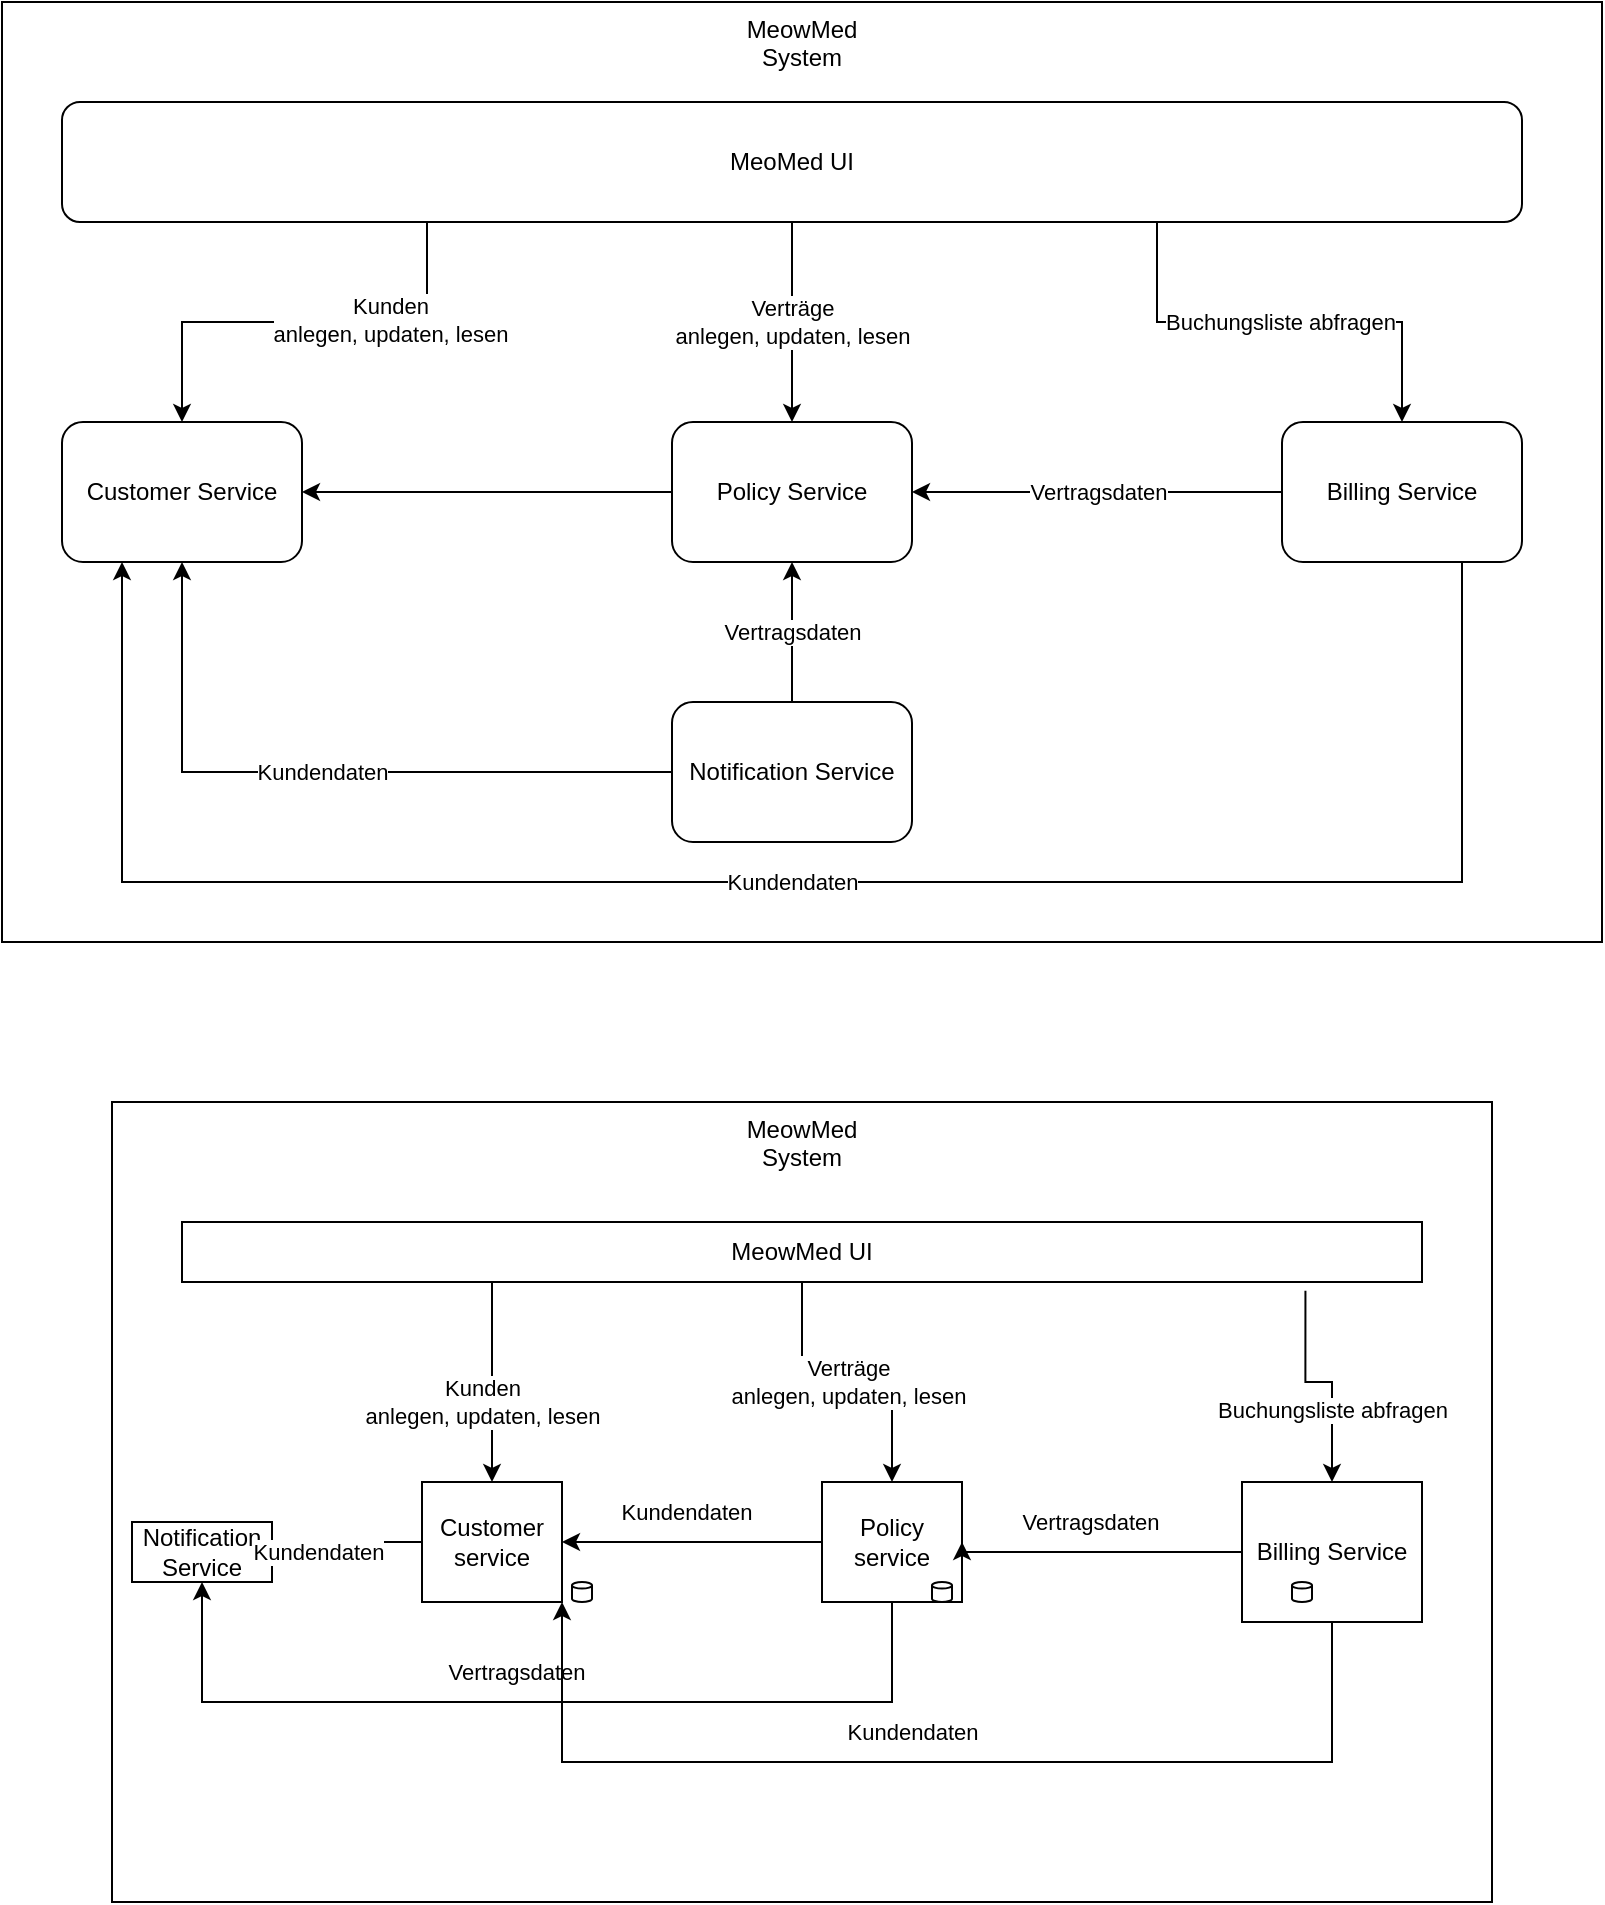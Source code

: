 <mxfile version="21.2.8" type="device">
  <diagram name="Seite-1" id="OSrJ9C7gy27yA4mrr-95">
    <mxGraphModel dx="934" dy="1887" grid="1" gridSize="10" guides="1" tooltips="1" connect="1" arrows="1" fold="1" page="1" pageScale="1" pageWidth="827" pageHeight="1169" math="0" shadow="0">
      <root>
        <mxCell id="0" />
        <mxCell id="1" parent="0" />
        <mxCell id="ObSRyilXhQ6y23vNTTip-1" value="MeowMed &lt;br&gt;System" style="rounded=0;whiteSpace=wrap;html=1;verticalAlign=top;" vertex="1" parent="1">
          <mxGeometry x="625" y="-590" width="690" height="400" as="geometry" />
        </mxCell>
        <mxCell id="ObSRyilXhQ6y23vNTTip-2" value="MeowMed UI" style="rounded=0;whiteSpace=wrap;html=1;" vertex="1" parent="1">
          <mxGeometry x="660" y="-530" width="620" height="30" as="geometry" />
        </mxCell>
        <mxCell id="ObSRyilXhQ6y23vNTTip-3" value="Notification Service" style="rounded=0;whiteSpace=wrap;html=1;" vertex="1" parent="1">
          <mxGeometry x="635" y="-380" width="70" height="30" as="geometry" />
        </mxCell>
        <mxCell id="ObSRyilXhQ6y23vNTTip-4" value="Customer service" style="rounded=0;whiteSpace=wrap;html=1;" vertex="1" parent="1">
          <mxGeometry x="780" y="-400" width="70" height="60" as="geometry" />
        </mxCell>
        <mxCell id="ObSRyilXhQ6y23vNTTip-5" value="Policy service" style="rounded=0;whiteSpace=wrap;html=1;" vertex="1" parent="1">
          <mxGeometry x="980" y="-400" width="70" height="60" as="geometry" />
        </mxCell>
        <mxCell id="ObSRyilXhQ6y23vNTTip-6" value="Billing Service" style="rounded=0;whiteSpace=wrap;html=1;" vertex="1" parent="1">
          <mxGeometry x="1190" y="-400" width="90" height="70" as="geometry" />
        </mxCell>
        <mxCell id="ObSRyilXhQ6y23vNTTip-7" value="" style="shape=cylinder3;whiteSpace=wrap;html=1;boundedLbl=1;backgroundOutline=1;size=1.654;" vertex="1" parent="1">
          <mxGeometry x="855" y="-350" width="10" height="10" as="geometry" />
        </mxCell>
        <mxCell id="ObSRyilXhQ6y23vNTTip-8" value="Kunden&lt;br&gt;anlegen, updaten, lesen" style="edgeStyle=orthogonalEdgeStyle;rounded=0;orthogonalLoop=1;jettySize=auto;html=1;exitX=0.25;exitY=1;exitDx=0;exitDy=0;entryX=0.5;entryY=0;entryDx=0;entryDy=0;" edge="1" parent="1" source="ObSRyilXhQ6y23vNTTip-2" target="ObSRyilXhQ6y23vNTTip-4">
          <mxGeometry x="0.2" y="-5" relative="1" as="geometry">
            <mxPoint x="725" y="-365" as="sourcePoint" />
            <mxPoint x="615" y="-380" as="targetPoint" />
            <mxPoint as="offset" />
          </mxGeometry>
        </mxCell>
        <mxCell id="ObSRyilXhQ6y23vNTTip-9" value="Verträge&lt;br&gt;anlegen, updaten, lesen" style="edgeStyle=orthogonalEdgeStyle;rounded=0;orthogonalLoop=1;jettySize=auto;html=1;exitX=0.5;exitY=1;exitDx=0;exitDy=0;entryX=0.5;entryY=0;entryDx=0;entryDy=0;" edge="1" parent="1" source="ObSRyilXhQ6y23vNTTip-2" target="ObSRyilXhQ6y23vNTTip-5">
          <mxGeometry relative="1" as="geometry">
            <mxPoint x="865" y="-450" as="sourcePoint" />
            <mxPoint x="850" y="-380" as="targetPoint" />
            <mxPoint as="offset" />
          </mxGeometry>
        </mxCell>
        <mxCell id="ObSRyilXhQ6y23vNTTip-10" value="Buchungsliste abfragen" style="edgeStyle=orthogonalEdgeStyle;rounded=0;orthogonalLoop=1;jettySize=auto;html=1;exitX=0.906;exitY=1.144;exitDx=0;exitDy=0;entryX=0.5;entryY=0;entryDx=0;entryDy=0;exitPerimeter=0;" edge="1" parent="1" source="ObSRyilXhQ6y23vNTTip-2" target="ObSRyilXhQ6y23vNTTip-6">
          <mxGeometry x="0.334" relative="1" as="geometry">
            <mxPoint x="945" y="-490" as="sourcePoint" />
            <mxPoint x="964" y="-380" as="targetPoint" />
            <mxPoint as="offset" />
          </mxGeometry>
        </mxCell>
        <mxCell id="ObSRyilXhQ6y23vNTTip-11" value="Kundendaten" style="edgeStyle=orthogonalEdgeStyle;rounded=0;orthogonalLoop=1;jettySize=auto;html=1;exitX=0;exitY=0.5;exitDx=0;exitDy=0;entryX=1;entryY=0.5;entryDx=0;entryDy=0;" edge="1" parent="1" source="ObSRyilXhQ6y23vNTTip-5" target="ObSRyilXhQ6y23vNTTip-4">
          <mxGeometry x="0.048" y="-15" relative="1" as="geometry">
            <mxPoint x="1081" y="-490" as="sourcePoint" />
            <mxPoint x="1200" y="-370" as="targetPoint" />
            <mxPoint as="offset" />
          </mxGeometry>
        </mxCell>
        <mxCell id="ObSRyilXhQ6y23vNTTip-12" value="Kundendaten" style="edgeStyle=orthogonalEdgeStyle;rounded=0;orthogonalLoop=1;jettySize=auto;html=1;exitX=0;exitY=0.5;exitDx=0;exitDy=0;entryX=1;entryY=0.5;entryDx=0;entryDy=0;" edge="1" parent="1" source="ObSRyilXhQ6y23vNTTip-4" target="ObSRyilXhQ6y23vNTTip-3">
          <mxGeometry x="0.048" y="-15" relative="1" as="geometry">
            <mxPoint x="990" y="-355" as="sourcePoint" />
            <mxPoint x="885" y="-355" as="targetPoint" />
            <mxPoint as="offset" />
          </mxGeometry>
        </mxCell>
        <mxCell id="ObSRyilXhQ6y23vNTTip-13" value="Vertragsdaten" style="edgeStyle=orthogonalEdgeStyle;rounded=0;orthogonalLoop=1;jettySize=auto;html=1;exitX=0.5;exitY=1;exitDx=0;exitDy=0;entryX=0.5;entryY=1;entryDx=0;entryDy=0;" edge="1" parent="1" source="ObSRyilXhQ6y23vNTTip-5" target="ObSRyilXhQ6y23vNTTip-3">
          <mxGeometry x="0.048" y="-15" relative="1" as="geometry">
            <mxPoint x="990" y="-355" as="sourcePoint" />
            <mxPoint x="885" y="-355" as="targetPoint" />
            <mxPoint as="offset" />
            <Array as="points">
              <mxPoint x="1015" y="-290" />
              <mxPoint x="670" y="-290" />
            </Array>
          </mxGeometry>
        </mxCell>
        <mxCell id="ObSRyilXhQ6y23vNTTip-14" value="" style="shape=cylinder3;whiteSpace=wrap;html=1;boundedLbl=1;backgroundOutline=1;size=1.654;" vertex="1" parent="1">
          <mxGeometry x="1035" y="-350" width="10" height="10" as="geometry" />
        </mxCell>
        <mxCell id="ObSRyilXhQ6y23vNTTip-15" value="" style="shape=cylinder3;whiteSpace=wrap;html=1;boundedLbl=1;backgroundOutline=1;size=1.654;" vertex="1" parent="1">
          <mxGeometry x="1215" y="-350" width="10" height="10" as="geometry" />
        </mxCell>
        <mxCell id="ObSRyilXhQ6y23vNTTip-16" value="Vertragsdaten" style="edgeStyle=orthogonalEdgeStyle;rounded=0;orthogonalLoop=1;jettySize=auto;html=1;exitX=0;exitY=0.5;exitDx=0;exitDy=0;entryX=1;entryY=0.5;entryDx=0;entryDy=0;" edge="1" parent="1" source="ObSRyilXhQ6y23vNTTip-6" target="ObSRyilXhQ6y23vNTTip-5">
          <mxGeometry x="0.048" y="-15" relative="1" as="geometry">
            <mxPoint x="1025" y="-325" as="sourcePoint" />
            <mxPoint x="680" y="-340" as="targetPoint" />
            <mxPoint as="offset" />
            <Array as="points">
              <mxPoint x="1105" y="-365" />
              <mxPoint x="1105" y="-365" />
            </Array>
          </mxGeometry>
        </mxCell>
        <mxCell id="ObSRyilXhQ6y23vNTTip-17" value="Kundendaten" style="edgeStyle=orthogonalEdgeStyle;rounded=0;orthogonalLoop=1;jettySize=auto;html=1;exitX=0.5;exitY=1;exitDx=0;exitDy=0;entryX=1;entryY=1;entryDx=0;entryDy=0;" edge="1" parent="1" source="ObSRyilXhQ6y23vNTTip-6" target="ObSRyilXhQ6y23vNTTip-4">
          <mxGeometry x="0.048" y="-15" relative="1" as="geometry">
            <mxPoint x="990" y="-355" as="sourcePoint" />
            <mxPoint x="885" y="-355" as="targetPoint" />
            <mxPoint as="offset" />
            <Array as="points">
              <mxPoint x="1190" y="-260" />
              <mxPoint x="875" y="-260" />
            </Array>
          </mxGeometry>
        </mxCell>
        <mxCell id="ObSRyilXhQ6y23vNTTip-19" value="MeowMed&lt;br&gt;System" style="rounded=0;whiteSpace=wrap;html=1;verticalAlign=top;" vertex="1" parent="1">
          <mxGeometry x="570" y="-1140" width="800" height="470" as="geometry" />
        </mxCell>
        <mxCell id="ObSRyilXhQ6y23vNTTip-20" value="MeoMed UI" style="rounded=1;whiteSpace=wrap;html=1;" vertex="1" parent="1">
          <mxGeometry x="600" y="-1090" width="730" height="60" as="geometry" />
        </mxCell>
        <mxCell id="ObSRyilXhQ6y23vNTTip-21" value="Notification Service" style="rounded=1;whiteSpace=wrap;html=1;" vertex="1" parent="1">
          <mxGeometry x="905" y="-790" width="120" height="70" as="geometry" />
        </mxCell>
        <mxCell id="ObSRyilXhQ6y23vNTTip-25" value="" style="edgeStyle=orthogonalEdgeStyle;rounded=0;orthogonalLoop=1;jettySize=auto;html=1;exitX=0.25;exitY=1;exitDx=0;exitDy=0;" edge="1" parent="1" source="ObSRyilXhQ6y23vNTTip-20" target="ObSRyilXhQ6y23vNTTip-22">
          <mxGeometry relative="1" as="geometry" />
        </mxCell>
        <mxCell id="ObSRyilXhQ6y23vNTTip-47" value="Kunden&lt;br&gt;anlegen, updaten, lesen" style="edgeLabel;html=1;align=center;verticalAlign=middle;resizable=0;points=[];" vertex="1" connectable="0" parent="ObSRyilXhQ6y23vNTTip-25">
          <mxGeometry x="-0.392" y="-1" relative="1" as="geometry">
            <mxPoint x="-1" as="offset" />
          </mxGeometry>
        </mxCell>
        <mxCell id="ObSRyilXhQ6y23vNTTip-41" value="Kundendaten" style="edgeStyle=orthogonalEdgeStyle;rounded=0;orthogonalLoop=1;jettySize=auto;html=1;exitX=0;exitY=0.5;exitDx=0;exitDy=0;entryX=0.5;entryY=1;entryDx=0;entryDy=0;" edge="1" parent="1" source="ObSRyilXhQ6y23vNTTip-21" target="ObSRyilXhQ6y23vNTTip-22">
          <mxGeometry relative="1" as="geometry" />
        </mxCell>
        <mxCell id="ObSRyilXhQ6y23vNTTip-22" value="Customer Service" style="rounded=1;whiteSpace=wrap;html=1;" vertex="1" parent="1">
          <mxGeometry x="600" y="-930" width="120" height="70" as="geometry" />
        </mxCell>
        <mxCell id="ObSRyilXhQ6y23vNTTip-26" value="Verträge&lt;br&gt;anlegen, updaten, lesen" style="edgeStyle=orthogonalEdgeStyle;rounded=0;orthogonalLoop=1;jettySize=auto;html=1;" edge="1" parent="1" source="ObSRyilXhQ6y23vNTTip-20" target="ObSRyilXhQ6y23vNTTip-23">
          <mxGeometry relative="1" as="geometry" />
        </mxCell>
        <mxCell id="ObSRyilXhQ6y23vNTTip-28" style="edgeStyle=orthogonalEdgeStyle;rounded=0;orthogonalLoop=1;jettySize=auto;html=1;exitX=0;exitY=0.5;exitDx=0;exitDy=0;entryX=1;entryY=0.5;entryDx=0;entryDy=0;" edge="1" parent="1" source="ObSRyilXhQ6y23vNTTip-23" target="ObSRyilXhQ6y23vNTTip-22">
          <mxGeometry relative="1" as="geometry" />
        </mxCell>
        <mxCell id="ObSRyilXhQ6y23vNTTip-42" value="Vertragsdaten" style="edgeStyle=orthogonalEdgeStyle;rounded=0;orthogonalLoop=1;jettySize=auto;html=1;exitX=0.5;exitY=0;exitDx=0;exitDy=0;entryX=0.5;entryY=1;entryDx=0;entryDy=0;" edge="1" parent="1" source="ObSRyilXhQ6y23vNTTip-21" target="ObSRyilXhQ6y23vNTTip-23">
          <mxGeometry relative="1" as="geometry" />
        </mxCell>
        <mxCell id="ObSRyilXhQ6y23vNTTip-23" value="Policy Service" style="rounded=1;whiteSpace=wrap;html=1;" vertex="1" parent="1">
          <mxGeometry x="905" y="-930" width="120" height="70" as="geometry" />
        </mxCell>
        <mxCell id="ObSRyilXhQ6y23vNTTip-27" value="Buchungsliste abfragen" style="edgeStyle=orthogonalEdgeStyle;rounded=0;orthogonalLoop=1;jettySize=auto;html=1;exitX=0.75;exitY=1;exitDx=0;exitDy=0;" edge="1" parent="1" source="ObSRyilXhQ6y23vNTTip-20" target="ObSRyilXhQ6y23vNTTip-24">
          <mxGeometry relative="1" as="geometry" />
        </mxCell>
        <mxCell id="ObSRyilXhQ6y23vNTTip-29" value="Vertragsdaten" style="edgeStyle=orthogonalEdgeStyle;rounded=0;orthogonalLoop=1;jettySize=auto;html=1;exitX=0;exitY=0.5;exitDx=0;exitDy=0;entryX=1;entryY=0.5;entryDx=0;entryDy=0;" edge="1" parent="1" source="ObSRyilXhQ6y23vNTTip-24" target="ObSRyilXhQ6y23vNTTip-23">
          <mxGeometry relative="1" as="geometry" />
        </mxCell>
        <mxCell id="ObSRyilXhQ6y23vNTTip-48" value="Kundendaten" style="edgeStyle=orthogonalEdgeStyle;rounded=0;orthogonalLoop=1;jettySize=auto;html=1;exitX=0.75;exitY=1;exitDx=0;exitDy=0;entryX=0.25;entryY=1;entryDx=0;entryDy=0;" edge="1" parent="1" source="ObSRyilXhQ6y23vNTTip-24" target="ObSRyilXhQ6y23vNTTip-22">
          <mxGeometry relative="1" as="geometry">
            <Array as="points">
              <mxPoint x="1300" y="-700" />
              <mxPoint x="630" y="-700" />
            </Array>
          </mxGeometry>
        </mxCell>
        <mxCell id="ObSRyilXhQ6y23vNTTip-24" value="Billing Service" style="rounded=1;whiteSpace=wrap;html=1;" vertex="1" parent="1">
          <mxGeometry x="1210" y="-930" width="120" height="70" as="geometry" />
        </mxCell>
      </root>
    </mxGraphModel>
  </diagram>
</mxfile>
